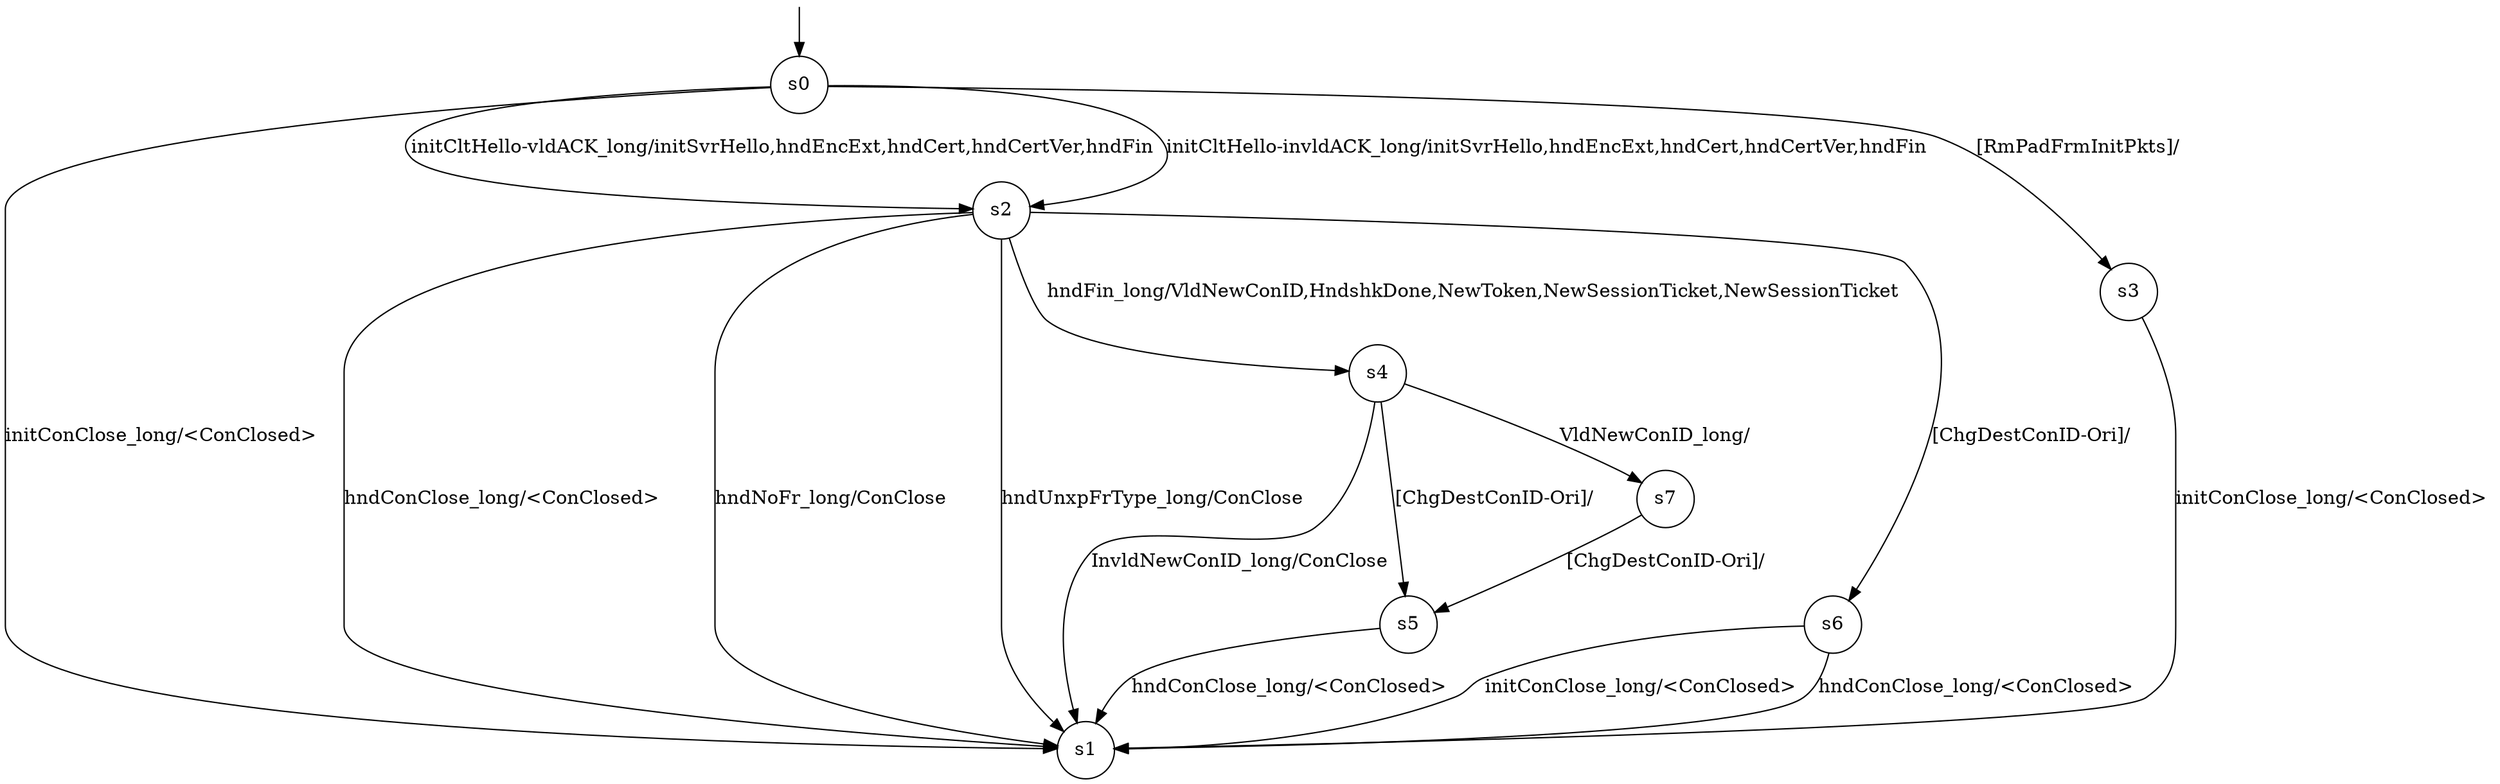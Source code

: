 digraph g {

s0 [shape="circle" label="s0"];
s1 [shape="circle" label="s1"];
s2 [shape="circle" label="s2"];
s3 [shape="circle" label="s3"];
s4 [shape="circle" label="s4"];
s5 [shape="circle" label="s5"];
s6 [shape="circle" label="s6"];
s7 [shape="circle" label="s7"];
s0 -> s1 [label="initConClose_long/<ConClosed> "];
s0 -> s2 [label="initCltHello-vldACK_long/initSvrHello,hndEncExt,hndCert,hndCertVer,hndFin "];
s0 -> s2 [label="initCltHello-invldACK_long/initSvrHello,hndEncExt,hndCert,hndCertVer,hndFin "];
s0 -> s3 [label="[RmPadFrmInitPkts]/ "];
s2 -> s4 [label="hndFin_long/VldNewConID,HndshkDone,NewToken,NewSessionTicket,NewSessionTicket "];
s2 -> s1 [label="hndConClose_long/<ConClosed> "];
s2 -> s1 [label="hndNoFr_long/ConClose "];
s2 -> s1 [label="hndUnxpFrType_long/ConClose "];
s2 -> s6 [label="[ChgDestConID-Ori]/ "];
s3 -> s1 [label="initConClose_long/<ConClosed> "];
s4 -> s7 [label="VldNewConID_long/ "];
s4 -> s1 [label="InvldNewConID_long/ConClose "];
s4 -> s5 [label="[ChgDestConID-Ori]/ "];
s5 -> s1 [label="hndConClose_long/<ConClosed> "];
s6 -> s1 [label="initConClose_long/<ConClosed> "];
s6 -> s1 [label="hndConClose_long/<ConClosed> "];
s7 -> s5 [label="[ChgDestConID-Ori]/ "];

__start0 [label="" shape="none" width="0" height="0"];
__start0 -> s0;

}
